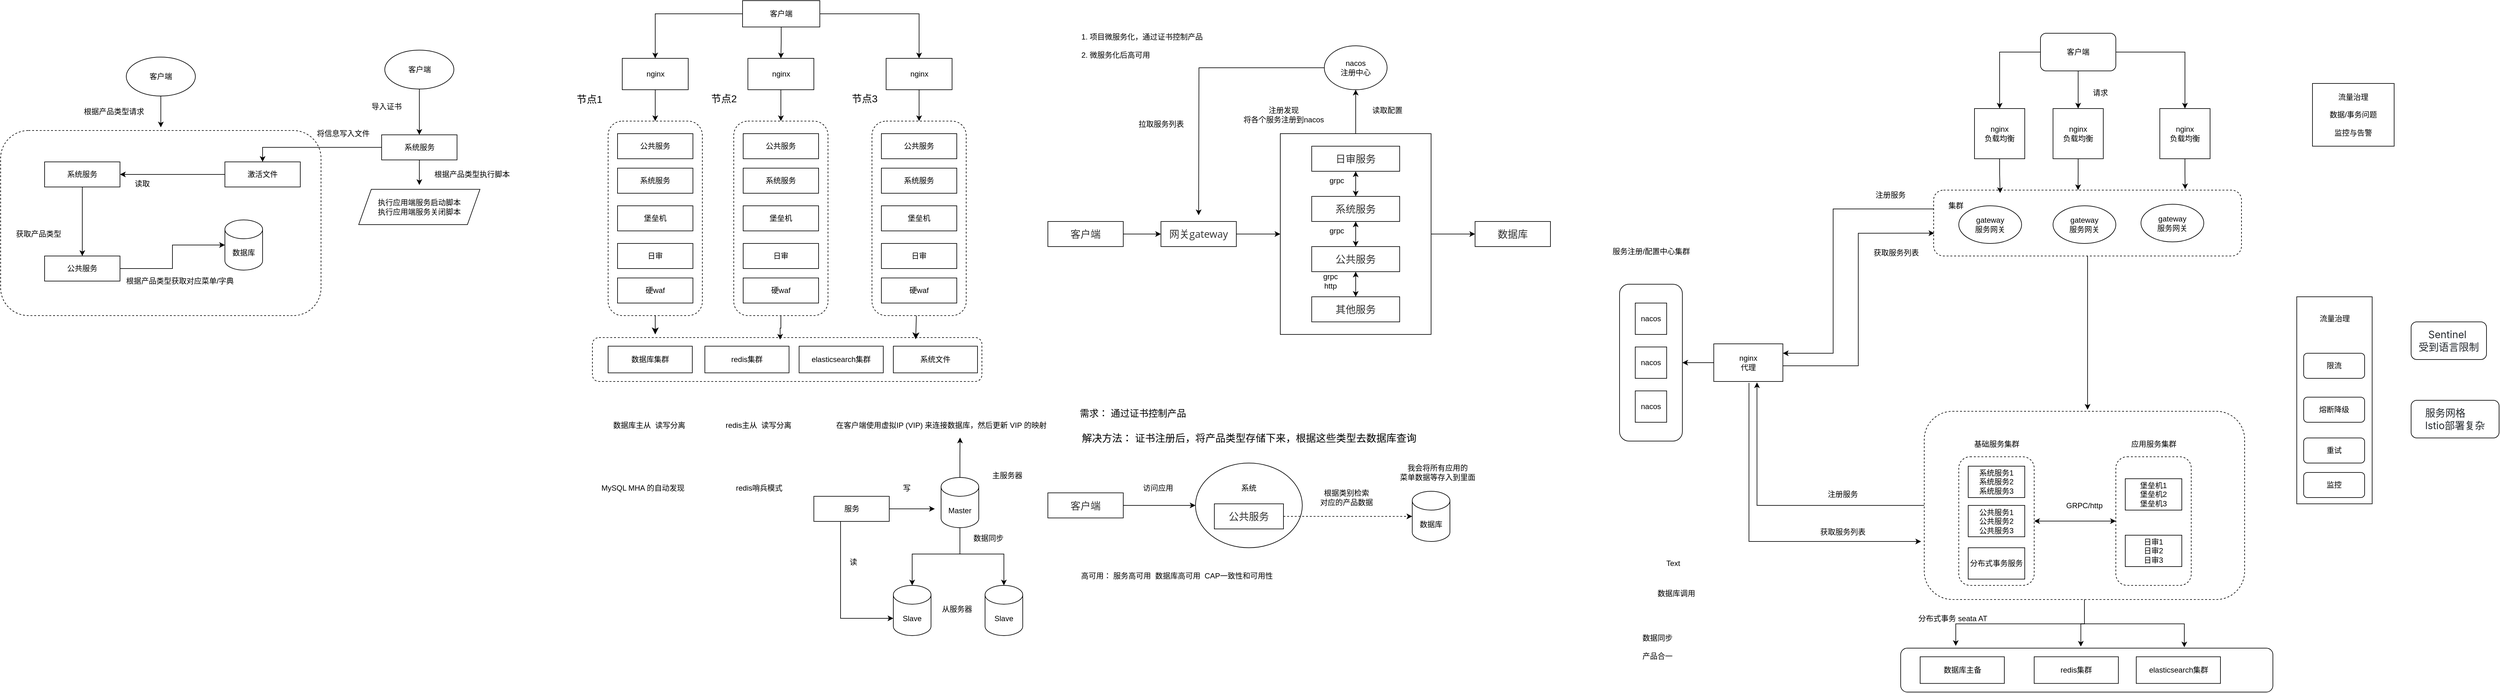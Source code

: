 <mxfile version="24.7.7">
  <diagram id="prtHgNgQTEPvFCAcTncT" name="Page-1">
    <mxGraphModel dx="2913" dy="792" grid="1" gridSize="10" guides="1" tooltips="1" connect="1" arrows="1" fold="1" page="1" pageScale="1" pageWidth="827" pageHeight="1169" math="0" shadow="0">
      <root>
        <mxCell id="0" />
        <mxCell id="1" parent="0" />
        <mxCell id="eADIxxTv7itCcgVYeMpo-132" value="" style="rounded=1;whiteSpace=wrap;html=1;dashed=1;" parent="1" vertex="1">
          <mxGeometry x="-1647" y="265" width="510" height="295" as="geometry" />
        </mxCell>
        <mxCell id="D1PQif9Ye5pSua9JNpJA-1" style="edgeStyle=none;curved=1;rounded=0;orthogonalLoop=1;jettySize=auto;html=1;fontSize=12;startSize=8;endSize=8;" edge="1" parent="1" source="eADIxxTv7itCcgVYeMpo-8">
          <mxGeometry relative="1" as="geometry">
            <mxPoint x="-605" y="590" as="targetPoint" />
          </mxGeometry>
        </mxCell>
        <mxCell id="eADIxxTv7itCcgVYeMpo-8" value="" style="rounded=1;whiteSpace=wrap;html=1;dashed=1;" parent="1" vertex="1">
          <mxGeometry x="-680" y="250" width="150" height="310" as="geometry" />
        </mxCell>
        <mxCell id="CiiGDle08EUH7M_z_X6h-32" value="GRPC/http" style="rounded=1;whiteSpace=wrap;html=1;dashed=1;" parent="1" vertex="1">
          <mxGeometry x="1415" y="712.5" width="510" height="300" as="geometry" />
        </mxCell>
        <mxCell id="CiiGDle08EUH7M_z_X6h-33" value="" style="rounded=1;whiteSpace=wrap;html=1;dashed=1;" parent="1" vertex="1">
          <mxGeometry x="1470" y="785" width="120" height="205" as="geometry" />
        </mxCell>
        <mxCell id="CiiGDle08EUH7M_z_X6h-38" value="" style="rounded=1;whiteSpace=wrap;html=1;dashed=1;" parent="1" vertex="1">
          <mxGeometry x="1720" y="785" width="120" height="205" as="geometry" />
        </mxCell>
        <mxCell id="CiiGDle08EUH7M_z_X6h-51" style="edgeStyle=orthogonalEdgeStyle;rounded=0;orthogonalLoop=1;jettySize=auto;html=1;" parent="1" source="CiiGDle08EUH7M_z_X6h-10" edge="1">
          <mxGeometry relative="1" as="geometry">
            <mxPoint x="1675" y="710" as="targetPoint" />
          </mxGeometry>
        </mxCell>
        <mxCell id="CiiGDle08EUH7M_z_X6h-59" style="edgeStyle=orthogonalEdgeStyle;rounded=0;orthogonalLoop=1;jettySize=auto;html=1;entryX=1;entryY=0.25;entryDx=0;entryDy=0;" parent="1" source="CiiGDle08EUH7M_z_X6h-10" target="CiiGDle08EUH7M_z_X6h-55" edge="1">
          <mxGeometry relative="1" as="geometry">
            <Array as="points">
              <mxPoint x="1270" y="390" />
              <mxPoint x="1270" y="620" />
            </Array>
          </mxGeometry>
        </mxCell>
        <mxCell id="CiiGDle08EUH7M_z_X6h-10" value="" style="rounded=1;whiteSpace=wrap;html=1;dashed=1;" parent="1" vertex="1">
          <mxGeometry x="1430" y="360" width="490" height="105" as="geometry" />
        </mxCell>
        <mxCell id="8J4eURQ9qsnAdOyGuVqm-24" value="" style="ellipse;whiteSpace=wrap;html=1;" parent="1" vertex="1">
          <mxGeometry x="255" y="795" width="170" height="135" as="geometry" />
        </mxCell>
        <mxCell id="ddsroKh8XXSdmjw14_AX-2" style="edgeStyle=orthogonalEdgeStyle;rounded=0;orthogonalLoop=1;jettySize=auto;html=1;entryX=0.5;entryY=1;entryDx=0;entryDy=0;" parent="1" source="8J4eURQ9qsnAdOyGuVqm-12" target="8J4eURQ9qsnAdOyGuVqm-14" edge="1">
          <mxGeometry relative="1" as="geometry" />
        </mxCell>
        <mxCell id="ddsroKh8XXSdmjw14_AX-24" style="edgeStyle=orthogonalEdgeStyle;rounded=0;orthogonalLoop=1;jettySize=auto;html=1;entryX=0;entryY=0.5;entryDx=0;entryDy=0;" parent="1" source="8J4eURQ9qsnAdOyGuVqm-12" target="ddsroKh8XXSdmjw14_AX-21" edge="1">
          <mxGeometry relative="1" as="geometry" />
        </mxCell>
        <mxCell id="8J4eURQ9qsnAdOyGuVqm-12" value="" style="whiteSpace=wrap;html=1;" parent="1" vertex="1">
          <mxGeometry x="390" y="270" width="240" height="320" as="geometry" />
        </mxCell>
        <mxCell id="8J4eURQ9qsnAdOyGuVqm-2" value="&lt;span style=&quot;text-align: left;&quot;&gt;1. 项目微服务化，通过证书控制产品&lt;/span&gt;&lt;div&gt;&lt;div style=&quot;text-align: left;&quot;&gt;&lt;br&gt;&lt;/div&gt;&lt;div style=&quot;text-align: left;&quot;&gt;2. 微服务化后高可用&lt;span style=&quot;text-align: left;&quot;&gt;&lt;br&gt;&lt;/span&gt;&lt;/div&gt;&lt;/div&gt;" style="text;html=1;align=center;verticalAlign=middle;whiteSpace=wrap;rounded=0;" parent="1" vertex="1">
          <mxGeometry x="50" y="100" width="240" height="60" as="geometry" />
        </mxCell>
        <mxCell id="8J4eURQ9qsnAdOyGuVqm-7" value="&lt;span style=&quot;color: rgb(51, 51, 51); font-family: &amp;quot;Open Sans&amp;quot;, &amp;quot;Clear Sans&amp;quot;, &amp;quot;Helvetica Neue&amp;quot;, Helvetica, Arial, &amp;quot;Segoe UI Emoji&amp;quot;, sans-serif; font-size: 16px; orphans: 4; text-align: start; white-space-collapse: preserve; background-color: rgb(255, 255, 255);&quot;&gt;日审服务&lt;/span&gt;" style="rounded=0;whiteSpace=wrap;html=1;" parent="1" vertex="1">
          <mxGeometry x="440" y="290" width="140" height="40" as="geometry" />
        </mxCell>
        <mxCell id="8J4eURQ9qsnAdOyGuVqm-8" value="&lt;span style=&quot;color: rgb(51, 51, 51); font-family: &amp;quot;Open Sans&amp;quot;, &amp;quot;Clear Sans&amp;quot;, &amp;quot;Helvetica Neue&amp;quot;, Helvetica, Arial, &amp;quot;Segoe UI Emoji&amp;quot;, sans-serif; font-size: 16px; orphans: 4; text-align: start; white-space-collapse: preserve; background-color: rgb(255, 255, 255);&quot;&gt;公共服务&lt;/span&gt;" style="rounded=0;whiteSpace=wrap;html=1;" parent="1" vertex="1">
          <mxGeometry x="440" y="450" width="140" height="40" as="geometry" />
        </mxCell>
        <mxCell id="8J4eURQ9qsnAdOyGuVqm-9" value="&lt;span style=&quot;color: rgb(51, 51, 51); font-family: &amp;quot;Open Sans&amp;quot;, &amp;quot;Clear Sans&amp;quot;, &amp;quot;Helvetica Neue&amp;quot;, Helvetica, Arial, &amp;quot;Segoe UI Emoji&amp;quot;, sans-serif; font-size: 16px; orphans: 4; text-align: start; white-space-collapse: preserve; background-color: rgb(255, 255, 255);&quot;&gt;系统服务&lt;/span&gt;" style="rounded=0;whiteSpace=wrap;html=1;" parent="1" vertex="1">
          <mxGeometry x="440" y="370" width="140" height="40" as="geometry" />
        </mxCell>
        <mxCell id="8J4eURQ9qsnAdOyGuVqm-10" value="&lt;div style=&quot;orphans: 4; text-align: start;&quot;&gt;&lt;font face=&quot;Open Sans, Clear Sans, Helvetica Neue, Helvetica, Arial, Segoe UI Emoji, sans-serif&quot; color=&quot;#333333&quot;&gt;&lt;span style=&quot;font-size: 16px; white-space-collapse: preserve; background-color: rgb(255, 255, 255);&quot;&gt;其他服务&lt;/span&gt;&lt;/font&gt;&lt;/div&gt;" style="rounded=0;whiteSpace=wrap;html=1;" parent="1" vertex="1">
          <mxGeometry x="440" y="530" width="140" height="40" as="geometry" />
        </mxCell>
        <mxCell id="dZmMnNn0ZBjEzjQpcNRi-1" style="edgeStyle=orthogonalEdgeStyle;rounded=0;orthogonalLoop=1;jettySize=auto;html=1;" parent="1" source="8J4eURQ9qsnAdOyGuVqm-14" edge="1">
          <mxGeometry relative="1" as="geometry">
            <mxPoint x="260" y="400" as="targetPoint" />
          </mxGeometry>
        </mxCell>
        <mxCell id="8J4eURQ9qsnAdOyGuVqm-14" value="nacos&lt;div&gt;注册中心&lt;/div&gt;" style="ellipse;whiteSpace=wrap;html=1;" parent="1" vertex="1">
          <mxGeometry x="460" y="130" width="100" height="70" as="geometry" />
        </mxCell>
        <mxCell id="8J4eURQ9qsnAdOyGuVqm-17" value="&lt;div&gt;注册发现&lt;/div&gt;将各个服务注册到nacos" style="text;html=1;align=center;verticalAlign=middle;resizable=0;points=[];autosize=1;strokeColor=none;fillColor=none;" parent="1" vertex="1">
          <mxGeometry x="320" y="220" width="150" height="40" as="geometry" />
        </mxCell>
        <mxCell id="8J4eURQ9qsnAdOyGuVqm-29" style="edgeStyle=orthogonalEdgeStyle;rounded=0;orthogonalLoop=1;jettySize=auto;html=1;dashed=1;" parent="1" source="8J4eURQ9qsnAdOyGuVqm-18" edge="1">
          <mxGeometry relative="1" as="geometry">
            <mxPoint x="600" y="880" as="targetPoint" />
          </mxGeometry>
        </mxCell>
        <mxCell id="8J4eURQ9qsnAdOyGuVqm-18" value="&lt;span style=&quot;color: rgb(51, 51, 51); font-family: &amp;quot;Open Sans&amp;quot;, &amp;quot;Clear Sans&amp;quot;, &amp;quot;Helvetica Neue&amp;quot;, Helvetica, Arial, &amp;quot;Segoe UI Emoji&amp;quot;, sans-serif; font-size: 16px; orphans: 4; text-align: start; white-space-collapse: preserve; background-color: rgb(255, 255, 255);&quot;&gt;公共服务&lt;/span&gt;" style="rounded=0;whiteSpace=wrap;html=1;" parent="1" vertex="1">
          <mxGeometry x="285" y="860" width="110" height="40" as="geometry" />
        </mxCell>
        <mxCell id="8J4eURQ9qsnAdOyGuVqm-19" value="&lt;font style=&quot;font-size: 15px;&quot;&gt;需求： 通过证书控制产品&lt;/font&gt;" style="text;html=1;align=center;verticalAlign=middle;resizable=0;points=[];autosize=1;strokeColor=none;fillColor=none;" parent="1" vertex="1">
          <mxGeometry x="60" y="700" width="190" height="30" as="geometry" />
        </mxCell>
        <mxCell id="8J4eURQ9qsnAdOyGuVqm-20" value="&lt;font style=&quot;font-size: 16px;&quot;&gt;解决方法： 证书注册后，将产品类型存储下来，根据这些类型去数据库查询&lt;/font&gt;" style="text;html=1;align=center;verticalAlign=middle;resizable=0;points=[];autosize=1;strokeColor=none;fillColor=none;" parent="1" vertex="1">
          <mxGeometry x="60" y="740" width="560" height="30" as="geometry" />
        </mxCell>
        <mxCell id="8J4eURQ9qsnAdOyGuVqm-27" style="edgeStyle=orthogonalEdgeStyle;rounded=0;orthogonalLoop=1;jettySize=auto;html=1;entryX=0;entryY=0.5;entryDx=0;entryDy=0;" parent="1" source="8J4eURQ9qsnAdOyGuVqm-23" target="8J4eURQ9qsnAdOyGuVqm-24" edge="1">
          <mxGeometry relative="1" as="geometry" />
        </mxCell>
        <mxCell id="8J4eURQ9qsnAdOyGuVqm-23" value="&lt;span style=&quot;color: rgb(51, 51, 51); font-family: &amp;quot;Open Sans&amp;quot;, &amp;quot;Clear Sans&amp;quot;, &amp;quot;Helvetica Neue&amp;quot;, Helvetica, Arial, &amp;quot;Segoe UI Emoji&amp;quot;, sans-serif; font-size: 16px; orphans: 4; text-align: start; white-space-collapse: preserve; background-color: rgb(255, 255, 255);&quot;&gt;客户端&lt;/span&gt;" style="rounded=0;whiteSpace=wrap;html=1;" parent="1" vertex="1">
          <mxGeometry x="20" y="842.5" width="120" height="40" as="geometry" />
        </mxCell>
        <mxCell id="8J4eURQ9qsnAdOyGuVqm-25" value="系统" style="text;html=1;align=center;verticalAlign=middle;whiteSpace=wrap;rounded=0;" parent="1" vertex="1">
          <mxGeometry x="310" y="820" width="60" height="30" as="geometry" />
        </mxCell>
        <mxCell id="8J4eURQ9qsnAdOyGuVqm-28" value="访问应用" style="text;html=1;align=center;verticalAlign=middle;resizable=0;points=[];autosize=1;strokeColor=none;fillColor=none;" parent="1" vertex="1">
          <mxGeometry x="160" y="820" width="70" height="30" as="geometry" />
        </mxCell>
        <mxCell id="8J4eURQ9qsnAdOyGuVqm-30" value="根据类别检索&lt;div&gt;对应的产品数据&lt;/div&gt;" style="text;html=1;align=center;verticalAlign=middle;resizable=0;points=[];autosize=1;strokeColor=none;fillColor=none;" parent="1" vertex="1">
          <mxGeometry x="440" y="830" width="110" height="40" as="geometry" />
        </mxCell>
        <mxCell id="8J4eURQ9qsnAdOyGuVqm-31" value="数据库" style="shape=cylinder3;whiteSpace=wrap;html=1;boundedLbl=1;backgroundOutline=1;size=15;" parent="1" vertex="1">
          <mxGeometry x="600" y="840" width="60" height="80" as="geometry" />
        </mxCell>
        <mxCell id="8J4eURQ9qsnAdOyGuVqm-32" value="我会将所有应用的&lt;div&gt;菜单数据等存入到里面&lt;/div&gt;" style="text;html=1;align=center;verticalAlign=middle;resizable=0;points=[];autosize=1;strokeColor=none;fillColor=none;" parent="1" vertex="1">
          <mxGeometry x="570" y="790" width="140" height="40" as="geometry" />
        </mxCell>
        <mxCell id="8J4eURQ9qsnAdOyGuVqm-34" value="高可用： 服务高可用&amp;nbsp; 数据库高可用&amp;nbsp; CAP一致性和可用性" style="text;html=1;align=center;verticalAlign=middle;resizable=0;points=[];autosize=1;strokeColor=none;fillColor=none;" parent="1" vertex="1">
          <mxGeometry x="60" y="960" width="330" height="30" as="geometry" />
        </mxCell>
        <mxCell id="ddsroKh8XXSdmjw14_AX-25" value="" style="edgeStyle=orthogonalEdgeStyle;rounded=0;orthogonalLoop=1;jettySize=auto;html=1;" parent="1" source="ddsroKh8XXSdmjw14_AX-3" target="ddsroKh8XXSdmjw14_AX-4" edge="1">
          <mxGeometry relative="1" as="geometry" />
        </mxCell>
        <mxCell id="ddsroKh8XXSdmjw14_AX-3" value="&lt;span style=&quot;color: rgb(51, 51, 51); font-family: &amp;quot;Open Sans&amp;quot;, &amp;quot;Clear Sans&amp;quot;, &amp;quot;Helvetica Neue&amp;quot;, Helvetica, Arial, &amp;quot;Segoe UI Emoji&amp;quot;, sans-serif; font-size: 16px; orphans: 4; text-align: start; white-space-collapse: preserve; background-color: rgb(255, 255, 255);&quot;&gt;客户端&lt;/span&gt;" style="rounded=0;whiteSpace=wrap;html=1;" parent="1" vertex="1">
          <mxGeometry x="20" y="410" width="120" height="40" as="geometry" />
        </mxCell>
        <mxCell id="ddsroKh8XXSdmjw14_AX-26" value="" style="edgeStyle=orthogonalEdgeStyle;rounded=0;orthogonalLoop=1;jettySize=auto;html=1;" parent="1" source="ddsroKh8XXSdmjw14_AX-4" target="8J4eURQ9qsnAdOyGuVqm-12" edge="1">
          <mxGeometry relative="1" as="geometry" />
        </mxCell>
        <mxCell id="ddsroKh8XXSdmjw14_AX-4" value="&lt;div style=&quot;orphans: 4; text-align: start;&quot;&gt;&lt;font face=&quot;Open Sans, Clear Sans, Helvetica Neue, Helvetica, Arial, Segoe UI Emoji, sans-serif&quot; color=&quot;#333333&quot;&gt;&lt;span style=&quot;font-size: 16px; white-space-collapse: preserve; background-color: rgb(255, 255, 255);&quot;&gt;网关gateway&lt;/span&gt;&lt;/font&gt;&lt;/div&gt;" style="rounded=0;whiteSpace=wrap;html=1;" parent="1" vertex="1">
          <mxGeometry x="200" y="410" width="120" height="40" as="geometry" />
        </mxCell>
        <mxCell id="ddsroKh8XXSdmjw14_AX-9" value="" style="endArrow=classic;startArrow=classic;html=1;rounded=0;entryX=0.5;entryY=1;entryDx=0;entryDy=0;" parent="1" source="8J4eURQ9qsnAdOyGuVqm-9" target="8J4eURQ9qsnAdOyGuVqm-7" edge="1">
          <mxGeometry width="50" height="50" relative="1" as="geometry">
            <mxPoint x="485" y="380" as="sourcePoint" />
            <mxPoint x="535" y="330" as="targetPoint" />
          </mxGeometry>
        </mxCell>
        <mxCell id="ddsroKh8XXSdmjw14_AX-10" value="grpc" style="text;html=1;align=center;verticalAlign=middle;whiteSpace=wrap;rounded=0;" parent="1" vertex="1">
          <mxGeometry x="450" y="330" width="60" height="30" as="geometry" />
        </mxCell>
        <mxCell id="ddsroKh8XXSdmjw14_AX-13" value="" style="endArrow=classic;startArrow=classic;html=1;rounded=0;entryX=0.5;entryY=1;entryDx=0;entryDy=0;" parent="1" edge="1">
          <mxGeometry width="50" height="50" relative="1" as="geometry">
            <mxPoint x="510" y="450" as="sourcePoint" />
            <mxPoint x="510" y="410" as="targetPoint" />
          </mxGeometry>
        </mxCell>
        <mxCell id="ddsroKh8XXSdmjw14_AX-14" value="grpc" style="text;html=1;align=center;verticalAlign=middle;whiteSpace=wrap;rounded=0;" parent="1" vertex="1">
          <mxGeometry x="450" y="410" width="60" height="30" as="geometry" />
        </mxCell>
        <mxCell id="ddsroKh8XXSdmjw14_AX-15" value="" style="endArrow=classic;startArrow=classic;html=1;rounded=0;entryX=0.5;entryY=1;entryDx=0;entryDy=0;exitX=0.5;exitY=0;exitDx=0;exitDy=0;" parent="1" source="8J4eURQ9qsnAdOyGuVqm-10" target="8J4eURQ9qsnAdOyGuVqm-8" edge="1">
          <mxGeometry width="50" height="50" relative="1" as="geometry">
            <mxPoint x="509" y="520" as="sourcePoint" />
            <mxPoint x="509" y="480" as="targetPoint" />
          </mxGeometry>
        </mxCell>
        <mxCell id="ddsroKh8XXSdmjw14_AX-16" value="grpc&lt;div&gt;http&lt;/div&gt;" style="text;html=1;align=center;verticalAlign=middle;whiteSpace=wrap;rounded=0;" parent="1" vertex="1">
          <mxGeometry x="440" y="490" width="60" height="30" as="geometry" />
        </mxCell>
        <mxCell id="ddsroKh8XXSdmjw14_AX-21" value="&lt;div style=&quot;orphans: 4; text-align: start;&quot;&gt;&lt;font face=&quot;Open Sans, Clear Sans, Helvetica Neue, Helvetica, Arial, Segoe UI Emoji, sans-serif&quot; color=&quot;#333333&quot;&gt;&lt;span style=&quot;font-size: 16px; white-space-collapse: preserve; background-color: rgb(255, 255, 255);&quot;&gt;数据库&lt;/span&gt;&lt;/font&gt;&lt;/div&gt;" style="rounded=0;whiteSpace=wrap;html=1;" parent="1" vertex="1">
          <mxGeometry x="700" y="410" width="120" height="40" as="geometry" />
        </mxCell>
        <mxCell id="ddsroKh8XXSdmjw14_AX-27" value="读取配置" style="text;html=1;align=center;verticalAlign=middle;resizable=0;points=[];autosize=1;strokeColor=none;fillColor=none;" parent="1" vertex="1">
          <mxGeometry x="525" y="218" width="70" height="30" as="geometry" />
        </mxCell>
        <mxCell id="dZmMnNn0ZBjEzjQpcNRi-2" value="拉取服务列表" style="text;html=1;align=center;verticalAlign=middle;resizable=0;points=[];autosize=1;strokeColor=none;fillColor=none;" parent="1" vertex="1">
          <mxGeometry x="150" y="240" width="100" height="30" as="geometry" />
        </mxCell>
        <mxCell id="eADIxxTv7itCcgVYeMpo-69" style="edgeStyle=orthogonalEdgeStyle;rounded=0;orthogonalLoop=1;jettySize=auto;html=1;entryX=0.5;entryY=0;entryDx=0;entryDy=0;" parent="1" source="CiiGDle08EUH7M_z_X6h-2" target="eADIxxTv7itCcgVYeMpo-65" edge="1">
          <mxGeometry relative="1" as="geometry" />
        </mxCell>
        <mxCell id="eADIxxTv7itCcgVYeMpo-70" style="edgeStyle=orthogonalEdgeStyle;rounded=0;orthogonalLoop=1;jettySize=auto;html=1;entryX=0.5;entryY=0;entryDx=0;entryDy=0;" parent="1" source="CiiGDle08EUH7M_z_X6h-2" target="CiiGDle08EUH7M_z_X6h-3" edge="1">
          <mxGeometry relative="1" as="geometry" />
        </mxCell>
        <mxCell id="eADIxxTv7itCcgVYeMpo-71" style="edgeStyle=orthogonalEdgeStyle;rounded=0;orthogonalLoop=1;jettySize=auto;html=1;entryX=0.5;entryY=0;entryDx=0;entryDy=0;" parent="1" source="CiiGDle08EUH7M_z_X6h-2" target="eADIxxTv7itCcgVYeMpo-68" edge="1">
          <mxGeometry relative="1" as="geometry" />
        </mxCell>
        <mxCell id="CiiGDle08EUH7M_z_X6h-2" value="客户端" style="rounded=1;whiteSpace=wrap;html=1;" parent="1" vertex="1">
          <mxGeometry x="1600" y="110" width="120" height="60" as="geometry" />
        </mxCell>
        <mxCell id="CiiGDle08EUH7M_z_X6h-3" value="nginx&lt;br&gt;负载均衡" style="whiteSpace=wrap;html=1;aspect=fixed;" parent="1" vertex="1">
          <mxGeometry x="1620" y="230" width="80" height="80" as="geometry" />
        </mxCell>
        <mxCell id="CiiGDle08EUH7M_z_X6h-5" value="请求" style="text;html=1;align=center;verticalAlign=middle;resizable=0;points=[];autosize=1;strokeColor=none;fillColor=none;" parent="1" vertex="1">
          <mxGeometry x="1670" y="190" width="50" height="30" as="geometry" />
        </mxCell>
        <mxCell id="CiiGDle08EUH7M_z_X6h-7" value="gateway&lt;div&gt;服务网关&lt;/div&gt;" style="ellipse;whiteSpace=wrap;html=1;" parent="1" vertex="1">
          <mxGeometry x="1470" y="385" width="100" height="60" as="geometry" />
        </mxCell>
        <mxCell id="CiiGDle08EUH7M_z_X6h-8" value="gateway&lt;div&gt;服务网关&lt;br&gt;&lt;/div&gt;" style="ellipse;whiteSpace=wrap;html=1;" parent="1" vertex="1">
          <mxGeometry x="1620" y="385" width="100" height="60" as="geometry" />
        </mxCell>
        <mxCell id="CiiGDle08EUH7M_z_X6h-9" value="gateway&lt;div&gt;服务网关&lt;br&gt;&lt;/div&gt;" style="ellipse;whiteSpace=wrap;html=1;" parent="1" vertex="1">
          <mxGeometry x="1760" y="382.5" width="100" height="60" as="geometry" />
        </mxCell>
        <mxCell id="CiiGDle08EUH7M_z_X6h-11" style="edgeStyle=orthogonalEdgeStyle;rounded=0;orthogonalLoop=1;jettySize=auto;html=1;entryX=0.469;entryY=0;entryDx=0;entryDy=0;entryPerimeter=0;" parent="1" source="CiiGDle08EUH7M_z_X6h-3" target="CiiGDle08EUH7M_z_X6h-10" edge="1">
          <mxGeometry relative="1" as="geometry" />
        </mxCell>
        <mxCell id="CiiGDle08EUH7M_z_X6h-16" value="" style="rounded=1;whiteSpace=wrap;html=1;" parent="1" vertex="1">
          <mxGeometry x="930" y="510" width="100" height="250" as="geometry" />
        </mxCell>
        <mxCell id="CiiGDle08EUH7M_z_X6h-18" value="nacos" style="whiteSpace=wrap;html=1;aspect=fixed;direction=south;" parent="1" vertex="1">
          <mxGeometry x="955" y="540" width="50" height="50" as="geometry" />
        </mxCell>
        <mxCell id="CiiGDle08EUH7M_z_X6h-19" value="nacos" style="whiteSpace=wrap;html=1;aspect=fixed;" parent="1" vertex="1">
          <mxGeometry x="955" y="610" width="50" height="50" as="geometry" />
        </mxCell>
        <mxCell id="CiiGDle08EUH7M_z_X6h-20" value="nacos" style="whiteSpace=wrap;html=1;aspect=fixed;" parent="1" vertex="1">
          <mxGeometry x="955" y="680" width="50" height="50" as="geometry" />
        </mxCell>
        <mxCell id="CiiGDle08EUH7M_z_X6h-21" value="服务注册/配置中心集群" style="text;html=1;align=center;verticalAlign=middle;resizable=0;points=[];autosize=1;strokeColor=none;fillColor=none;" parent="1" vertex="1">
          <mxGeometry x="905" y="442.5" width="150" height="30" as="geometry" />
        </mxCell>
        <mxCell id="CiiGDle08EUH7M_z_X6h-29" value="注册服务" style="text;html=1;align=center;verticalAlign=middle;resizable=0;points=[];autosize=1;strokeColor=none;fillColor=none;" parent="1" vertex="1">
          <mxGeometry x="1326" y="352.5" width="70" height="30" as="geometry" />
        </mxCell>
        <mxCell id="CiiGDle08EUH7M_z_X6h-30" value="集群" style="text;html=1;align=center;verticalAlign=middle;resizable=0;points=[];autosize=1;strokeColor=none;fillColor=none;" parent="1" vertex="1">
          <mxGeometry x="1440" y="370" width="50" height="30" as="geometry" />
        </mxCell>
        <mxCell id="CiiGDle08EUH7M_z_X6h-31" value="获取服务列表" style="text;html=1;align=center;verticalAlign=middle;resizable=0;points=[];autosize=1;strokeColor=none;fillColor=none;" parent="1" vertex="1">
          <mxGeometry x="1320" y="445" width="100" height="30" as="geometry" />
        </mxCell>
        <mxCell id="CiiGDle08EUH7M_z_X6h-34" value="基础服务集群" style="text;html=1;align=center;verticalAlign=middle;resizable=0;points=[];autosize=1;strokeColor=none;fillColor=none;" parent="1" vertex="1">
          <mxGeometry x="1480" y="750" width="100" height="30" as="geometry" />
        </mxCell>
        <mxCell id="CiiGDle08EUH7M_z_X6h-35" value="系统服务1&lt;div&gt;系统服务2&lt;br&gt;&lt;/div&gt;&lt;div&gt;系统服务3&lt;br&gt;&lt;/div&gt;" style="rounded=0;whiteSpace=wrap;html=1;" parent="1" vertex="1">
          <mxGeometry x="1485" y="800" width="90" height="50" as="geometry" />
        </mxCell>
        <mxCell id="CiiGDle08EUH7M_z_X6h-36" value="公共服务1&lt;div&gt;公共服务2&lt;br&gt;&lt;/div&gt;&lt;div&gt;公共服务3&lt;br&gt;&lt;/div&gt;" style="rounded=0;whiteSpace=wrap;html=1;" parent="1" vertex="1">
          <mxGeometry x="1485" y="862.5" width="90" height="50" as="geometry" />
        </mxCell>
        <mxCell id="CiiGDle08EUH7M_z_X6h-39" value="应用服务集群" style="text;html=1;align=center;verticalAlign=middle;resizable=0;points=[];autosize=1;strokeColor=none;fillColor=none;" parent="1" vertex="1">
          <mxGeometry x="1730" y="750" width="100" height="30" as="geometry" />
        </mxCell>
        <mxCell id="CiiGDle08EUH7M_z_X6h-40" value="堡垒机1&lt;div&gt;堡垒机2&lt;br&gt;&lt;/div&gt;&lt;div&gt;堡垒机3&lt;br&gt;&lt;/div&gt;" style="rounded=0;whiteSpace=wrap;html=1;" parent="1" vertex="1">
          <mxGeometry x="1735" y="820" width="90" height="50" as="geometry" />
        </mxCell>
        <mxCell id="CiiGDle08EUH7M_z_X6h-41" value="日审1&lt;div&gt;日审2&lt;/div&gt;&lt;div&gt;日审3&lt;/div&gt;" style="rounded=0;whiteSpace=wrap;html=1;" parent="1" vertex="1">
          <mxGeometry x="1735" y="910" width="90" height="50" as="geometry" />
        </mxCell>
        <mxCell id="CiiGDle08EUH7M_z_X6h-49" value="注册服务" style="text;html=1;align=center;verticalAlign=middle;resizable=0;points=[];autosize=1;strokeColor=none;fillColor=none;" parent="1" vertex="1">
          <mxGeometry x="1250" y="830" width="70" height="30" as="geometry" />
        </mxCell>
        <mxCell id="CiiGDle08EUH7M_z_X6h-50" value="获取服务列表" style="text;html=1;align=center;verticalAlign=middle;resizable=0;points=[];autosize=1;strokeColor=none;fillColor=none;" parent="1" vertex="1">
          <mxGeometry x="1235" y="890" width="100" height="30" as="geometry" />
        </mxCell>
        <mxCell id="CiiGDle08EUH7M_z_X6h-64" style="edgeStyle=orthogonalEdgeStyle;rounded=0;orthogonalLoop=1;jettySize=auto;html=1;" parent="1" source="CiiGDle08EUH7M_z_X6h-55" target="CiiGDle08EUH7M_z_X6h-16" edge="1">
          <mxGeometry relative="1" as="geometry" />
        </mxCell>
        <mxCell id="CiiGDle08EUH7M_z_X6h-55" value="nginx&lt;br&gt;代理" style="rounded=0;whiteSpace=wrap;html=1;" parent="1" vertex="1">
          <mxGeometry x="1080" y="605" width="110" height="60" as="geometry" />
        </mxCell>
        <mxCell id="CiiGDle08EUH7M_z_X6h-60" style="edgeStyle=orthogonalEdgeStyle;rounded=0;orthogonalLoop=1;jettySize=auto;html=1;entryX=0.002;entryY=0.654;entryDx=0;entryDy=0;entryPerimeter=0;" parent="1" source="CiiGDle08EUH7M_z_X6h-55" target="CiiGDle08EUH7M_z_X6h-10" edge="1">
          <mxGeometry relative="1" as="geometry">
            <Array as="points">
              <mxPoint x="1310" y="640" />
              <mxPoint x="1310" y="429" />
            </Array>
          </mxGeometry>
        </mxCell>
        <mxCell id="CiiGDle08EUH7M_z_X6h-62" style="edgeStyle=orthogonalEdgeStyle;rounded=0;orthogonalLoop=1;jettySize=auto;html=1;entryX=0.625;entryY=1.024;entryDx=0;entryDy=0;entryPerimeter=0;" parent="1" source="CiiGDle08EUH7M_z_X6h-32" target="CiiGDle08EUH7M_z_X6h-55" edge="1">
          <mxGeometry relative="1" as="geometry" />
        </mxCell>
        <mxCell id="CiiGDle08EUH7M_z_X6h-63" style="edgeStyle=orthogonalEdgeStyle;rounded=0;orthogonalLoop=1;jettySize=auto;html=1;entryX=-0.002;entryY=0.659;entryDx=0;entryDy=0;entryPerimeter=0;" parent="1" edge="1">
          <mxGeometry relative="1" as="geometry">
            <mxPoint x="1136.02" y="667.3" as="sourcePoint" />
            <mxPoint x="1410" y="920" as="targetPoint" />
            <Array as="points">
              <mxPoint x="1136" y="920" />
            </Array>
          </mxGeometry>
        </mxCell>
        <mxCell id="CiiGDle08EUH7M_z_X6h-65" value="" style="rounded=1;whiteSpace=wrap;html=1;" parent="1" vertex="1">
          <mxGeometry x="1377.5" y="1090" width="592.5" height="70" as="geometry" />
        </mxCell>
        <mxCell id="CiiGDle08EUH7M_z_X6h-66" value="数据库主备" style="rounded=0;whiteSpace=wrap;html=1;" parent="1" vertex="1">
          <mxGeometry x="1408.5" y="1103.75" width="134" height="42.5" as="geometry" />
        </mxCell>
        <mxCell id="CiiGDle08EUH7M_z_X6h-67" value="redis集群" style="rounded=0;whiteSpace=wrap;html=1;" parent="1" vertex="1">
          <mxGeometry x="1590" y="1103.75" width="134" height="42.5" as="geometry" />
        </mxCell>
        <mxCell id="CiiGDle08EUH7M_z_X6h-70" value="elasticsearch集群" style="rounded=0;whiteSpace=wrap;html=1;" parent="1" vertex="1">
          <mxGeometry x="1752.5" y="1103.75" width="134" height="42.5" as="geometry" />
        </mxCell>
        <mxCell id="CiiGDle08EUH7M_z_X6h-71" style="edgeStyle=orthogonalEdgeStyle;rounded=0;orthogonalLoop=1;jettySize=auto;html=1;entryX=0.148;entryY=-0.051;entryDx=0;entryDy=0;entryPerimeter=0;" parent="1" source="CiiGDle08EUH7M_z_X6h-32" target="CiiGDle08EUH7M_z_X6h-65" edge="1">
          <mxGeometry relative="1" as="geometry" />
        </mxCell>
        <mxCell id="CiiGDle08EUH7M_z_X6h-72" style="edgeStyle=orthogonalEdgeStyle;rounded=0;orthogonalLoop=1;jettySize=auto;html=1;entryX=0.484;entryY=-0.035;entryDx=0;entryDy=0;entryPerimeter=0;" parent="1" source="CiiGDle08EUH7M_z_X6h-32" target="CiiGDle08EUH7M_z_X6h-65" edge="1">
          <mxGeometry relative="1" as="geometry" />
        </mxCell>
        <mxCell id="CiiGDle08EUH7M_z_X6h-73" style="edgeStyle=orthogonalEdgeStyle;rounded=0;orthogonalLoop=1;jettySize=auto;html=1;entryX=0.762;entryY=-0.019;entryDx=0;entryDy=0;entryPerimeter=0;" parent="1" source="CiiGDle08EUH7M_z_X6h-32" target="CiiGDle08EUH7M_z_X6h-65" edge="1">
          <mxGeometry relative="1" as="geometry" />
        </mxCell>
        <mxCell id="CiiGDle08EUH7M_z_X6h-74" value="分布式事务 seata AT" style="text;html=1;align=center;verticalAlign=middle;resizable=0;points=[];autosize=1;strokeColor=none;fillColor=none;" parent="1" vertex="1">
          <mxGeometry x="1395" y="1028" width="130" height="30" as="geometry" />
        </mxCell>
        <mxCell id="CiiGDle08EUH7M_z_X6h-75" value="" style="endArrow=classic;startArrow=classic;html=1;rounded=0;" parent="1" source="CiiGDle08EUH7M_z_X6h-33" target="CiiGDle08EUH7M_z_X6h-38" edge="1">
          <mxGeometry width="50" height="50" relative="1" as="geometry">
            <mxPoint x="1610" y="930" as="sourcePoint" />
            <mxPoint x="1660" y="880" as="targetPoint" />
          </mxGeometry>
        </mxCell>
        <mxCell id="CiiGDle08EUH7M_z_X6h-76" value="" style="rounded=0;whiteSpace=wrap;html=1;" parent="1" vertex="1">
          <mxGeometry x="2008" y="530" width="120" height="330" as="geometry" />
        </mxCell>
        <mxCell id="CiiGDle08EUH7M_z_X6h-77" value="流量治理" style="text;html=1;align=center;verticalAlign=middle;resizable=0;points=[];autosize=1;strokeColor=none;fillColor=none;" parent="1" vertex="1">
          <mxGeometry x="2033" y="550" width="70" height="30" as="geometry" />
        </mxCell>
        <mxCell id="CiiGDle08EUH7M_z_X6h-78" value="&lt;span style=&quot;text-wrap: nowrap;&quot;&gt;限流&lt;/span&gt;" style="rounded=1;whiteSpace=wrap;html=1;" parent="1" vertex="1">
          <mxGeometry x="2019" y="620" width="97" height="40" as="geometry" />
        </mxCell>
        <mxCell id="CiiGDle08EUH7M_z_X6h-88" value="&lt;span style=&quot;color: rgb(36, 41, 46); font-family: -apple-system, BlinkMacSystemFont, &amp;quot;Segoe UI&amp;quot;, Helvetica, Arial, sans-serif, &amp;quot;Apple Color Emoji&amp;quot;, &amp;quot;Segoe UI Emoji&amp;quot;, &amp;quot;Segoe UI Symbol&amp;quot;; font-size: 16px; text-align: start;&quot;&gt;Sentinel&amp;nbsp;&lt;/span&gt;&lt;div&gt;&lt;span style=&quot;color: rgb(36, 41, 46); font-family: -apple-system, BlinkMacSystemFont, &amp;quot;Segoe UI&amp;quot;, Helvetica, Arial, sans-serif, &amp;quot;Apple Color Emoji&amp;quot;, &amp;quot;Segoe UI Emoji&amp;quot;, &amp;quot;Segoe UI Symbol&amp;quot;; font-size: 16px; text-align: start;&quot;&gt;受到语言限制&lt;/span&gt;&lt;/div&gt;" style="rounded=1;whiteSpace=wrap;html=1;" parent="1" vertex="1">
          <mxGeometry x="2190" y="570" width="120" height="60" as="geometry" />
        </mxCell>
        <mxCell id="CiiGDle08EUH7M_z_X6h-89" value="&lt;span style=&quot;text-wrap: nowrap;&quot;&gt;熔断降级&lt;/span&gt;" style="rounded=1;whiteSpace=wrap;html=1;" parent="1" vertex="1">
          <mxGeometry x="2019" y="690" width="97" height="40" as="geometry" />
        </mxCell>
        <mxCell id="CiiGDle08EUH7M_z_X6h-90" value="&lt;div&gt;&lt;br&gt;&lt;/div&gt;&lt;div&gt;流量治理&lt;/div&gt;&lt;div&gt;&lt;br&gt;&lt;/div&gt;数据/事务问题&lt;div&gt;&lt;br&gt;&lt;/div&gt;&lt;div&gt;监控与告警&lt;br&gt;&lt;div&gt;&lt;br&gt;&lt;/div&gt;&lt;/div&gt;" style="whiteSpace=wrap;html=1;" parent="1" vertex="1">
          <mxGeometry x="2033" y="190" width="130" height="100" as="geometry" />
        </mxCell>
        <mxCell id="CiiGDle08EUH7M_z_X6h-91" value="&lt;span style=&quot;text-wrap: nowrap;&quot;&gt;重试&lt;/span&gt;" style="rounded=1;whiteSpace=wrap;html=1;" parent="1" vertex="1">
          <mxGeometry x="2019" y="755" width="97" height="40" as="geometry" />
        </mxCell>
        <mxCell id="CiiGDle08EUH7M_z_X6h-92" value="&lt;div style=&quot;text-align: start;&quot;&gt;&lt;font face=&quot;-apple-system, BlinkMacSystemFont, Segoe UI, Helvetica, Arial, sans-serif, Apple Color Emoji, Segoe UI Emoji, Segoe UI Symbol&quot; color=&quot;#24292e&quot;&gt;&lt;span style=&quot;font-size: 16px;&quot;&gt;服务网格&lt;/span&gt;&lt;/font&gt;&lt;/div&gt;&lt;div style=&quot;text-align: start;&quot;&gt;&lt;font face=&quot;-apple-system, BlinkMacSystemFont, Segoe UI, Helvetica, Arial, sans-serif, Apple Color Emoji, Segoe UI Emoji, Segoe UI Symbol&quot; color=&quot;#24292e&quot;&gt;&lt;span style=&quot;font-size: 16px;&quot;&gt;lstio部署复杂&lt;/span&gt;&lt;/font&gt;&lt;/div&gt;" style="rounded=1;whiteSpace=wrap;html=1;" parent="1" vertex="1">
          <mxGeometry x="2190" y="695" width="140" height="60" as="geometry" />
        </mxCell>
        <mxCell id="CiiGDle08EUH7M_z_X6h-93" value="分布式事务服务" style="rounded=0;whiteSpace=wrap;html=1;" parent="1" vertex="1">
          <mxGeometry x="1485" y="930" width="90" height="50" as="geometry" />
        </mxCell>
        <mxCell id="CiiGDle08EUH7M_z_X6h-94" value="&lt;span style=&quot;text-wrap: nowrap;&quot;&gt;监控&lt;/span&gt;" style="rounded=1;whiteSpace=wrap;html=1;" parent="1" vertex="1">
          <mxGeometry x="2019" y="810" width="97" height="40" as="geometry" />
        </mxCell>
        <mxCell id="eADIxxTv7itCcgVYeMpo-1" value="数据库调用" style="text;html=1;align=center;verticalAlign=middle;resizable=0;points=[];autosize=1;strokeColor=none;fillColor=none;" parent="1" vertex="1">
          <mxGeometry x="980" y="988" width="80" height="30" as="geometry" />
        </mxCell>
        <mxCell id="eADIxxTv7itCcgVYeMpo-2" value="Text" style="text;html=1;align=center;verticalAlign=middle;resizable=0;points=[];autosize=1;strokeColor=none;fillColor=none;" parent="1" vertex="1">
          <mxGeometry x="990" y="940" width="50" height="30" as="geometry" />
        </mxCell>
        <mxCell id="eADIxxTv7itCcgVYeMpo-4" value="数据同步&lt;div&gt;&lt;br&gt;&lt;/div&gt;&lt;div&gt;产品合一&lt;/div&gt;" style="text;html=1;align=center;verticalAlign=middle;resizable=0;points=[];autosize=1;strokeColor=none;fillColor=none;" parent="1" vertex="1">
          <mxGeometry x="955" y="1058" width="70" height="60" as="geometry" />
        </mxCell>
        <mxCell id="eADIxxTv7itCcgVYeMpo-43" style="edgeStyle=orthogonalEdgeStyle;rounded=0;orthogonalLoop=1;jettySize=auto;html=1;" parent="1" source="eADIxxTv7itCcgVYeMpo-6" target="eADIxxTv7itCcgVYeMpo-38" edge="1">
          <mxGeometry relative="1" as="geometry" />
        </mxCell>
        <mxCell id="eADIxxTv7itCcgVYeMpo-44" style="edgeStyle=orthogonalEdgeStyle;rounded=0;orthogonalLoop=1;jettySize=auto;html=1;" parent="1" source="eADIxxTv7itCcgVYeMpo-6" target="eADIxxTv7itCcgVYeMpo-40" edge="1">
          <mxGeometry relative="1" as="geometry" />
        </mxCell>
        <mxCell id="eADIxxTv7itCcgVYeMpo-45" style="edgeStyle=orthogonalEdgeStyle;rounded=0;orthogonalLoop=1;jettySize=auto;html=1;entryX=0.5;entryY=0;entryDx=0;entryDy=0;" parent="1" source="eADIxxTv7itCcgVYeMpo-6" target="eADIxxTv7itCcgVYeMpo-41" edge="1">
          <mxGeometry relative="1" as="geometry" />
        </mxCell>
        <mxCell id="eADIxxTv7itCcgVYeMpo-6" value="客户端" style="rounded=0;whiteSpace=wrap;html=1;" parent="1" vertex="1">
          <mxGeometry x="-466" y="58" width="123" height="42" as="geometry" />
        </mxCell>
        <mxCell id="eADIxxTv7itCcgVYeMpo-9" value="公共服务" style="rounded=0;whiteSpace=wrap;html=1;" parent="1" vertex="1">
          <mxGeometry x="-665" y="270" width="120" height="40" as="geometry" />
        </mxCell>
        <mxCell id="eADIxxTv7itCcgVYeMpo-10" value="系统服务" style="rounded=0;whiteSpace=wrap;html=1;" parent="1" vertex="1">
          <mxGeometry x="-665" y="325" width="120" height="40" as="geometry" />
        </mxCell>
        <mxCell id="eADIxxTv7itCcgVYeMpo-11" value="堡垒机" style="rounded=0;whiteSpace=wrap;html=1;" parent="1" vertex="1">
          <mxGeometry x="-665" y="385" width="120" height="40" as="geometry" />
        </mxCell>
        <mxCell id="eADIxxTv7itCcgVYeMpo-12" value="日审" style="rounded=0;whiteSpace=wrap;html=1;" parent="1" vertex="1">
          <mxGeometry x="-665" y="445" width="120" height="40" as="geometry" />
        </mxCell>
        <mxCell id="eADIxxTv7itCcgVYeMpo-13" value="硬waf" style="rounded=0;whiteSpace=wrap;html=1;" parent="1" vertex="1">
          <mxGeometry x="-665" y="500" width="120" height="40" as="geometry" />
        </mxCell>
        <mxCell id="eADIxxTv7itCcgVYeMpo-14" value="" style="rounded=1;whiteSpace=wrap;html=1;dashed=1;" parent="1" vertex="1">
          <mxGeometry x="-480" y="250" width="150" height="310" as="geometry" />
        </mxCell>
        <mxCell id="eADIxxTv7itCcgVYeMpo-15" value="公共服务" style="rounded=0;whiteSpace=wrap;html=1;" parent="1" vertex="1">
          <mxGeometry x="-465" y="270" width="120" height="40" as="geometry" />
        </mxCell>
        <mxCell id="eADIxxTv7itCcgVYeMpo-16" value="系统服务" style="rounded=0;whiteSpace=wrap;html=1;" parent="1" vertex="1">
          <mxGeometry x="-465" y="325" width="120" height="40" as="geometry" />
        </mxCell>
        <mxCell id="eADIxxTv7itCcgVYeMpo-17" value="堡垒机" style="rounded=0;whiteSpace=wrap;html=1;" parent="1" vertex="1">
          <mxGeometry x="-465" y="385" width="120" height="40" as="geometry" />
        </mxCell>
        <mxCell id="eADIxxTv7itCcgVYeMpo-18" value="日审" style="rounded=0;whiteSpace=wrap;html=1;" parent="1" vertex="1">
          <mxGeometry x="-465" y="445" width="120" height="40" as="geometry" />
        </mxCell>
        <mxCell id="eADIxxTv7itCcgVYeMpo-19" value="硬waf" style="rounded=0;whiteSpace=wrap;html=1;" parent="1" vertex="1">
          <mxGeometry x="-465" y="500" width="120" height="40" as="geometry" />
        </mxCell>
        <mxCell id="eADIxxTv7itCcgVYeMpo-32" value="" style="rounded=1;whiteSpace=wrap;html=1;dashed=1;" parent="1" vertex="1">
          <mxGeometry x="-260" y="250" width="150" height="310" as="geometry" />
        </mxCell>
        <mxCell id="eADIxxTv7itCcgVYeMpo-33" value="公共服务" style="rounded=0;whiteSpace=wrap;html=1;" parent="1" vertex="1">
          <mxGeometry x="-245" y="270" width="120" height="40" as="geometry" />
        </mxCell>
        <mxCell id="eADIxxTv7itCcgVYeMpo-34" value="系统服务" style="rounded=0;whiteSpace=wrap;html=1;" parent="1" vertex="1">
          <mxGeometry x="-245" y="325" width="120" height="40" as="geometry" />
        </mxCell>
        <mxCell id="eADIxxTv7itCcgVYeMpo-35" value="堡垒机" style="rounded=0;whiteSpace=wrap;html=1;" parent="1" vertex="1">
          <mxGeometry x="-245" y="385" width="120" height="40" as="geometry" />
        </mxCell>
        <mxCell id="eADIxxTv7itCcgVYeMpo-36" value="日审" style="rounded=0;whiteSpace=wrap;html=1;" parent="1" vertex="1">
          <mxGeometry x="-245" y="445" width="120" height="40" as="geometry" />
        </mxCell>
        <mxCell id="eADIxxTv7itCcgVYeMpo-37" value="硬waf" style="rounded=0;whiteSpace=wrap;html=1;" parent="1" vertex="1">
          <mxGeometry x="-245" y="500" width="120" height="40" as="geometry" />
        </mxCell>
        <mxCell id="eADIxxTv7itCcgVYeMpo-42" style="edgeStyle=orthogonalEdgeStyle;rounded=0;orthogonalLoop=1;jettySize=auto;html=1;entryX=0.5;entryY=0;entryDx=0;entryDy=0;" parent="1" source="eADIxxTv7itCcgVYeMpo-38" target="eADIxxTv7itCcgVYeMpo-8" edge="1">
          <mxGeometry relative="1" as="geometry" />
        </mxCell>
        <mxCell id="eADIxxTv7itCcgVYeMpo-38" value="nginx" style="rounded=0;whiteSpace=wrap;html=1;" parent="1" vertex="1">
          <mxGeometry x="-657.5" y="150" width="105" height="50" as="geometry" />
        </mxCell>
        <mxCell id="eADIxxTv7itCcgVYeMpo-46" style="edgeStyle=orthogonalEdgeStyle;rounded=0;orthogonalLoop=1;jettySize=auto;html=1;entryX=0.5;entryY=0;entryDx=0;entryDy=0;" parent="1" source="eADIxxTv7itCcgVYeMpo-40" target="eADIxxTv7itCcgVYeMpo-14" edge="1">
          <mxGeometry relative="1" as="geometry" />
        </mxCell>
        <mxCell id="eADIxxTv7itCcgVYeMpo-40" value="nginx" style="rounded=0;whiteSpace=wrap;html=1;" parent="1" vertex="1">
          <mxGeometry x="-457.5" y="150" width="105" height="50" as="geometry" />
        </mxCell>
        <mxCell id="eADIxxTv7itCcgVYeMpo-47" style="edgeStyle=orthogonalEdgeStyle;rounded=0;orthogonalLoop=1;jettySize=auto;html=1;" parent="1" source="eADIxxTv7itCcgVYeMpo-41" target="eADIxxTv7itCcgVYeMpo-32" edge="1">
          <mxGeometry relative="1" as="geometry" />
        </mxCell>
        <mxCell id="eADIxxTv7itCcgVYeMpo-41" value="nginx" style="rounded=0;whiteSpace=wrap;html=1;" parent="1" vertex="1">
          <mxGeometry x="-237.5" y="150" width="105" height="50" as="geometry" />
        </mxCell>
        <mxCell id="eADIxxTv7itCcgVYeMpo-53" value="" style="rounded=1;whiteSpace=wrap;html=1;dashed=1;" parent="1" vertex="1">
          <mxGeometry x="-705" y="595" width="620" height="70" as="geometry" />
        </mxCell>
        <mxCell id="eADIxxTv7itCcgVYeMpo-54" value="数据库集群" style="rounded=0;whiteSpace=wrap;html=1;" parent="1" vertex="1">
          <mxGeometry x="-680" y="608.75" width="134" height="42.5" as="geometry" />
        </mxCell>
        <mxCell id="eADIxxTv7itCcgVYeMpo-55" value="redis集群" style="rounded=0;whiteSpace=wrap;html=1;" parent="1" vertex="1">
          <mxGeometry x="-526" y="608.75" width="134" height="42.5" as="geometry" />
        </mxCell>
        <mxCell id="eADIxxTv7itCcgVYeMpo-56" value="elasticsearch集群" style="rounded=0;whiteSpace=wrap;html=1;" parent="1" vertex="1">
          <mxGeometry x="-376" y="608.75" width="134" height="42.5" as="geometry" />
        </mxCell>
        <mxCell id="eADIxxTv7itCcgVYeMpo-58" style="edgeStyle=orthogonalEdgeStyle;rounded=0;orthogonalLoop=1;jettySize=auto;html=1;entryX=0.482;entryY=0.047;entryDx=0;entryDy=0;entryPerimeter=0;" parent="1" source="eADIxxTv7itCcgVYeMpo-14" target="eADIxxTv7itCcgVYeMpo-53" edge="1">
          <mxGeometry relative="1" as="geometry" />
        </mxCell>
        <mxCell id="eADIxxTv7itCcgVYeMpo-62" value="系统文件" style="rounded=0;whiteSpace=wrap;html=1;" parent="1" vertex="1">
          <mxGeometry x="-226" y="608.75" width="134" height="42.5" as="geometry" />
        </mxCell>
        <mxCell id="eADIxxTv7itCcgVYeMpo-63" value="数据库主从&amp;nbsp; 读写分离" style="text;html=1;align=center;verticalAlign=middle;resizable=0;points=[];autosize=1;strokeColor=none;fillColor=none;" parent="1" vertex="1">
          <mxGeometry x="-685" y="720" width="140" height="30" as="geometry" />
        </mxCell>
        <mxCell id="eADIxxTv7itCcgVYeMpo-64" value="redis主从&amp;nbsp; 读写分离" style="text;html=1;align=center;verticalAlign=middle;resizable=0;points=[];autosize=1;strokeColor=none;fillColor=none;" parent="1" vertex="1">
          <mxGeometry x="-506" y="720" width="130" height="30" as="geometry" />
        </mxCell>
        <mxCell id="eADIxxTv7itCcgVYeMpo-65" value="nginx&lt;br&gt;负载均衡" style="whiteSpace=wrap;html=1;aspect=fixed;" parent="1" vertex="1">
          <mxGeometry x="1495" y="230" width="80" height="80" as="geometry" />
        </mxCell>
        <mxCell id="eADIxxTv7itCcgVYeMpo-68" value="nginx&lt;br&gt;负载均衡" style="whiteSpace=wrap;html=1;aspect=fixed;" parent="1" vertex="1">
          <mxGeometry x="1790" y="230" width="80" height="80" as="geometry" />
        </mxCell>
        <mxCell id="eADIxxTv7itCcgVYeMpo-72" style="edgeStyle=orthogonalEdgeStyle;rounded=0;orthogonalLoop=1;jettySize=auto;html=1;entryX=0.216;entryY=0.044;entryDx=0;entryDy=0;entryPerimeter=0;" parent="1" source="eADIxxTv7itCcgVYeMpo-65" target="CiiGDle08EUH7M_z_X6h-10" edge="1">
          <mxGeometry relative="1" as="geometry" />
        </mxCell>
        <mxCell id="eADIxxTv7itCcgVYeMpo-73" style="edgeStyle=orthogonalEdgeStyle;rounded=0;orthogonalLoop=1;jettySize=auto;html=1;entryX=0.817;entryY=-0.014;entryDx=0;entryDy=0;entryPerimeter=0;" parent="1" source="eADIxxTv7itCcgVYeMpo-68" target="CiiGDle08EUH7M_z_X6h-10" edge="1">
          <mxGeometry relative="1" as="geometry" />
        </mxCell>
        <mxCell id="eADIxxTv7itCcgVYeMpo-74" value="redis哨兵模式" style="text;html=1;align=center;verticalAlign=middle;resizable=0;points=[];autosize=1;strokeColor=none;fillColor=none;" parent="1" vertex="1">
          <mxGeometry x="-490" y="820" width="100" height="30" as="geometry" />
        </mxCell>
        <mxCell id="eADIxxTv7itCcgVYeMpo-75" value="MySQL MHA 的自动发现" style="text;html=1;align=center;verticalAlign=middle;resizable=0;points=[];autosize=1;strokeColor=none;fillColor=none;" parent="1" vertex="1">
          <mxGeometry x="-705" y="820" width="160" height="30" as="geometry" />
        </mxCell>
        <mxCell id="eADIxxTv7itCcgVYeMpo-76" value="在客户端使用虚拟IP (VIP) 来连接数据库，然后更新 VIP 的映射" style="text;html=1;align=center;verticalAlign=middle;resizable=0;points=[];autosize=1;strokeColor=none;fillColor=none;" parent="1" vertex="1">
          <mxGeometry x="-330" y="720" width="360" height="30" as="geometry" />
        </mxCell>
        <mxCell id="eADIxxTv7itCcgVYeMpo-133" style="edgeStyle=orthogonalEdgeStyle;rounded=0;orthogonalLoop=1;jettySize=auto;html=1;" parent="1" source="eADIxxTv7itCcgVYeMpo-80" edge="1">
          <mxGeometry relative="1" as="geometry">
            <mxPoint x="-1392" y="260" as="targetPoint" />
          </mxGeometry>
        </mxCell>
        <mxCell id="eADIxxTv7itCcgVYeMpo-80" value="客户端" style="ellipse;whiteSpace=wrap;html=1;" parent="1" vertex="1">
          <mxGeometry x="-1447" y="148" width="110" height="62" as="geometry" />
        </mxCell>
        <mxCell id="eADIxxTv7itCcgVYeMpo-86" value="公共服务" style="rounded=0;whiteSpace=wrap;html=1;" parent="1" vertex="1">
          <mxGeometry x="-1577" y="465" width="120" height="40" as="geometry" />
        </mxCell>
        <mxCell id="eADIxxTv7itCcgVYeMpo-114" style="edgeStyle=orthogonalEdgeStyle;rounded=0;orthogonalLoop=1;jettySize=auto;html=1;entryX=0.5;entryY=0;entryDx=0;entryDy=0;" parent="1" source="eADIxxTv7itCcgVYeMpo-89" target="eADIxxTv7itCcgVYeMpo-86" edge="1">
          <mxGeometry relative="1" as="geometry" />
        </mxCell>
        <mxCell id="eADIxxTv7itCcgVYeMpo-89" value="系统服务" style="rounded=0;whiteSpace=wrap;html=1;" parent="1" vertex="1">
          <mxGeometry x="-1577" y="315" width="120" height="40" as="geometry" />
        </mxCell>
        <mxCell id="eADIxxTv7itCcgVYeMpo-106" style="edgeStyle=orthogonalEdgeStyle;rounded=0;orthogonalLoop=1;jettySize=auto;html=1;entryX=1;entryY=0.5;entryDx=0;entryDy=0;" parent="1" source="eADIxxTv7itCcgVYeMpo-96" target="eADIxxTv7itCcgVYeMpo-89" edge="1">
          <mxGeometry relative="1" as="geometry" />
        </mxCell>
        <mxCell id="eADIxxTv7itCcgVYeMpo-96" value="激活文件" style="rounded=0;whiteSpace=wrap;html=1;" parent="1" vertex="1">
          <mxGeometry x="-1290" y="315" width="120" height="40" as="geometry" />
        </mxCell>
        <mxCell id="eADIxxTv7itCcgVYeMpo-101" value="读取" style="text;html=1;align=center;verticalAlign=middle;resizable=0;points=[];autosize=1;strokeColor=none;fillColor=none;" parent="1" vertex="1">
          <mxGeometry x="-1447" y="335" width="50" height="30" as="geometry" />
        </mxCell>
        <mxCell id="eADIxxTv7itCcgVYeMpo-105" value="数据库" style="shape=cylinder3;whiteSpace=wrap;html=1;boundedLbl=1;backgroundOutline=1;size=15;" parent="1" vertex="1">
          <mxGeometry x="-1290" y="407.5" width="60" height="80" as="geometry" />
        </mxCell>
        <mxCell id="eADIxxTv7itCcgVYeMpo-109" value="获取产品类型" style="text;html=1;align=center;verticalAlign=middle;resizable=0;points=[];autosize=1;strokeColor=none;fillColor=none;" parent="1" vertex="1">
          <mxGeometry x="-1637" y="415" width="100" height="30" as="geometry" />
        </mxCell>
        <mxCell id="eADIxxTv7itCcgVYeMpo-112" style="edgeStyle=orthogonalEdgeStyle;rounded=0;orthogonalLoop=1;jettySize=auto;html=1;entryX=0;entryY=0.5;entryDx=0;entryDy=0;entryPerimeter=0;" parent="1" source="eADIxxTv7itCcgVYeMpo-86" target="eADIxxTv7itCcgVYeMpo-105" edge="1">
          <mxGeometry relative="1" as="geometry" />
        </mxCell>
        <mxCell id="eADIxxTv7itCcgVYeMpo-113" value="根据产品类型获取对应菜单/字典" style="text;html=1;align=center;verticalAlign=middle;resizable=0;points=[];autosize=1;strokeColor=none;fillColor=none;" parent="1" vertex="1">
          <mxGeometry x="-1457" y="490" width="190" height="30" as="geometry" />
        </mxCell>
        <mxCell id="eADIxxTv7itCcgVYeMpo-118" value="导入证书" style="text;html=1;align=center;verticalAlign=middle;resizable=0;points=[];autosize=1;strokeColor=none;fillColor=none;" parent="1" vertex="1">
          <mxGeometry x="-1068.5" y="211.87" width="70" height="30" as="geometry" />
        </mxCell>
        <mxCell id="eADIxxTv7itCcgVYeMpo-122" value="将信息写入文件" style="text;html=1;align=center;verticalAlign=middle;resizable=0;points=[];autosize=1;strokeColor=none;fillColor=none;" parent="1" vertex="1">
          <mxGeometry x="-1157" y="255" width="110" height="30" as="geometry" />
        </mxCell>
        <mxCell id="eADIxxTv7itCcgVYeMpo-130" style="edgeStyle=orthogonalEdgeStyle;rounded=0;orthogonalLoop=1;jettySize=auto;html=1;" parent="1" source="eADIxxTv7itCcgVYeMpo-128" target="eADIxxTv7itCcgVYeMpo-129" edge="1">
          <mxGeometry relative="1" as="geometry" />
        </mxCell>
        <mxCell id="eADIxxTv7itCcgVYeMpo-128" value="客户端" style="ellipse;whiteSpace=wrap;html=1;" parent="1" vertex="1">
          <mxGeometry x="-1035.5" y="136.87" width="110" height="62" as="geometry" />
        </mxCell>
        <mxCell id="eADIxxTv7itCcgVYeMpo-131" style="edgeStyle=orthogonalEdgeStyle;rounded=0;orthogonalLoop=1;jettySize=auto;html=1;entryX=0.5;entryY=0;entryDx=0;entryDy=0;" parent="1" source="eADIxxTv7itCcgVYeMpo-129" target="eADIxxTv7itCcgVYeMpo-96" edge="1">
          <mxGeometry relative="1" as="geometry" />
        </mxCell>
        <mxCell id="eADIxxTv7itCcgVYeMpo-136" style="edgeStyle=orthogonalEdgeStyle;rounded=0;orthogonalLoop=1;jettySize=auto;html=1;" parent="1" source="eADIxxTv7itCcgVYeMpo-129" edge="1">
          <mxGeometry relative="1" as="geometry">
            <mxPoint x="-980.5" y="351.87" as="targetPoint" />
          </mxGeometry>
        </mxCell>
        <mxCell id="eADIxxTv7itCcgVYeMpo-129" value="系统服务" style="rounded=0;whiteSpace=wrap;html=1;" parent="1" vertex="1">
          <mxGeometry x="-1040.5" y="271.87" width="120" height="40" as="geometry" />
        </mxCell>
        <mxCell id="eADIxxTv7itCcgVYeMpo-134" value="根据产品类型请求" style="text;html=1;align=center;verticalAlign=middle;resizable=0;points=[];autosize=1;strokeColor=none;fillColor=none;" parent="1" vertex="1">
          <mxGeometry x="-1527" y="220" width="120" height="30" as="geometry" />
        </mxCell>
        <mxCell id="eADIxxTv7itCcgVYeMpo-135" value="执行应用端服务启动脚本&lt;br&gt;执行应用端服务关闭脚本" style="shape=parallelogram;perimeter=parallelogramPerimeter;whiteSpace=wrap;html=1;fixedSize=1;" parent="1" vertex="1">
          <mxGeometry x="-1077" y="358.75" width="193" height="56.25" as="geometry" />
        </mxCell>
        <mxCell id="eADIxxTv7itCcgVYeMpo-137" value="根据产品类型执行脚本" style="text;html=1;align=center;verticalAlign=middle;resizable=0;points=[];autosize=1;strokeColor=none;fillColor=none;" parent="1" vertex="1">
          <mxGeometry x="-967" y="320" width="140" height="30" as="geometry" />
        </mxCell>
        <mxCell id="eADIxxTv7itCcgVYeMpo-138" value="Master" style="shape=cylinder3;whiteSpace=wrap;html=1;boundedLbl=1;backgroundOutline=1;size=15;" parent="1" vertex="1">
          <mxGeometry x="-150" y="818" width="60" height="80" as="geometry" />
        </mxCell>
        <mxCell id="eADIxxTv7itCcgVYeMpo-139" value="主服务器" style="text;html=1;align=center;verticalAlign=middle;resizable=0;points=[];autosize=1;strokeColor=none;fillColor=none;" parent="1" vertex="1">
          <mxGeometry x="-80" y="800" width="70" height="30" as="geometry" />
        </mxCell>
        <mxCell id="eADIxxTv7itCcgVYeMpo-141" style="edgeStyle=orthogonalEdgeStyle;rounded=0;orthogonalLoop=1;jettySize=auto;html=1;" parent="1" source="eADIxxTv7itCcgVYeMpo-140" edge="1">
          <mxGeometry relative="1" as="geometry">
            <mxPoint x="-160" y="868" as="targetPoint" />
          </mxGeometry>
        </mxCell>
        <mxCell id="eADIxxTv7itCcgVYeMpo-140" value="服务" style="rounded=0;whiteSpace=wrap;html=1;" parent="1" vertex="1">
          <mxGeometry x="-352.5" y="848" width="120" height="40" as="geometry" />
        </mxCell>
        <mxCell id="eADIxxTv7itCcgVYeMpo-142" value="写" style="text;html=1;align=center;verticalAlign=middle;resizable=0;points=[];autosize=1;strokeColor=none;fillColor=none;" parent="1" vertex="1">
          <mxGeometry x="-225" y="820" width="40" height="30" as="geometry" />
        </mxCell>
        <mxCell id="eADIxxTv7itCcgVYeMpo-143" value="Slave" style="shape=cylinder3;whiteSpace=wrap;html=1;boundedLbl=1;backgroundOutline=1;size=15;" parent="1" vertex="1">
          <mxGeometry x="-226" y="990" width="60" height="80" as="geometry" />
        </mxCell>
        <mxCell id="eADIxxTv7itCcgVYeMpo-144" value="Slave" style="shape=cylinder3;whiteSpace=wrap;html=1;boundedLbl=1;backgroundOutline=1;size=15;" parent="1" vertex="1">
          <mxGeometry x="-80" y="990" width="60" height="80" as="geometry" />
        </mxCell>
        <mxCell id="eADIxxTv7itCcgVYeMpo-145" style="edgeStyle=orthogonalEdgeStyle;rounded=0;orthogonalLoop=1;jettySize=auto;html=1;entryX=0.5;entryY=0;entryDx=0;entryDy=0;entryPerimeter=0;" parent="1" source="eADIxxTv7itCcgVYeMpo-138" target="eADIxxTv7itCcgVYeMpo-143" edge="1">
          <mxGeometry relative="1" as="geometry">
            <Array as="points">
              <mxPoint x="-120" y="940" />
              <mxPoint x="-196" y="940" />
            </Array>
          </mxGeometry>
        </mxCell>
        <mxCell id="eADIxxTv7itCcgVYeMpo-147" value="数据同步" style="text;html=1;align=center;verticalAlign=middle;resizable=0;points=[];autosize=1;strokeColor=none;fillColor=none;" parent="1" vertex="1">
          <mxGeometry x="-110" y="900" width="70" height="30" as="geometry" />
        </mxCell>
        <mxCell id="eADIxxTv7itCcgVYeMpo-148" style="edgeStyle=orthogonalEdgeStyle;rounded=0;orthogonalLoop=1;jettySize=auto;html=1;entryX=0.5;entryY=0;entryDx=0;entryDy=0;entryPerimeter=0;" parent="1" source="eADIxxTv7itCcgVYeMpo-138" target="eADIxxTv7itCcgVYeMpo-144" edge="1">
          <mxGeometry relative="1" as="geometry">
            <Array as="points">
              <mxPoint x="-120" y="940" />
              <mxPoint x="-50" y="940" />
            </Array>
          </mxGeometry>
        </mxCell>
        <mxCell id="eADIxxTv7itCcgVYeMpo-150" value="从服务器" style="text;html=1;align=center;verticalAlign=middle;resizable=0;points=[];autosize=1;strokeColor=none;fillColor=none;" parent="1" vertex="1">
          <mxGeometry x="-160" y="1012.5" width="70" height="30" as="geometry" />
        </mxCell>
        <mxCell id="eADIxxTv7itCcgVYeMpo-151" style="edgeStyle=orthogonalEdgeStyle;rounded=0;orthogonalLoop=1;jettySize=auto;html=1;entryX=0;entryY=0;entryDx=0;entryDy=52.5;entryPerimeter=0;" parent="1" source="eADIxxTv7itCcgVYeMpo-140" target="eADIxxTv7itCcgVYeMpo-143" edge="1">
          <mxGeometry relative="1" as="geometry">
            <Array as="points">
              <mxPoint x="-310" y="1043" />
            </Array>
          </mxGeometry>
        </mxCell>
        <mxCell id="eADIxxTv7itCcgVYeMpo-152" value="读" style="text;html=1;align=center;verticalAlign=middle;resizable=0;points=[];autosize=1;strokeColor=none;fillColor=none;" parent="1" vertex="1">
          <mxGeometry x="-310" y="938" width="40" height="30" as="geometry" />
        </mxCell>
        <mxCell id="eADIxxTv7itCcgVYeMpo-153" style="edgeStyle=orthogonalEdgeStyle;rounded=0;orthogonalLoop=1;jettySize=auto;html=1;entryX=0.584;entryY=1.147;entryDx=0;entryDy=0;entryPerimeter=0;" parent="1" source="eADIxxTv7itCcgVYeMpo-138" target="eADIxxTv7itCcgVYeMpo-76" edge="1">
          <mxGeometry relative="1" as="geometry" />
        </mxCell>
        <mxCell id="D1PQif9Ye5pSua9JNpJA-2" style="edgeStyle=none;curved=1;rounded=0;orthogonalLoop=1;jettySize=auto;html=1;entryX=0.83;entryY=0.04;entryDx=0;entryDy=0;entryPerimeter=0;fontSize=12;startSize=8;endSize=8;" edge="1" parent="1" source="eADIxxTv7itCcgVYeMpo-32" target="eADIxxTv7itCcgVYeMpo-53">
          <mxGeometry relative="1" as="geometry" />
        </mxCell>
        <mxCell id="D1PQif9Ye5pSua9JNpJA-3" value="节点1" style="text;html=1;align=center;verticalAlign=middle;resizable=0;points=[];autosize=1;strokeColor=none;fillColor=none;fontSize=16;" vertex="1" parent="1">
          <mxGeometry x="-740" y="200" width="60" height="30" as="geometry" />
        </mxCell>
        <mxCell id="D1PQif9Ye5pSua9JNpJA-4" value="节点2" style="text;html=1;align=center;verticalAlign=middle;resizable=0;points=[];autosize=1;strokeColor=none;fillColor=none;fontSize=16;" vertex="1" parent="1">
          <mxGeometry x="-526" y="198.87" width="60" height="30" as="geometry" />
        </mxCell>
        <mxCell id="D1PQif9Ye5pSua9JNpJA-5" value="节点3" style="text;html=1;align=center;verticalAlign=middle;resizable=0;points=[];autosize=1;strokeColor=none;fillColor=none;fontSize=16;" vertex="1" parent="1">
          <mxGeometry x="-302" y="198.87" width="60" height="30" as="geometry" />
        </mxCell>
      </root>
    </mxGraphModel>
  </diagram>
</mxfile>
